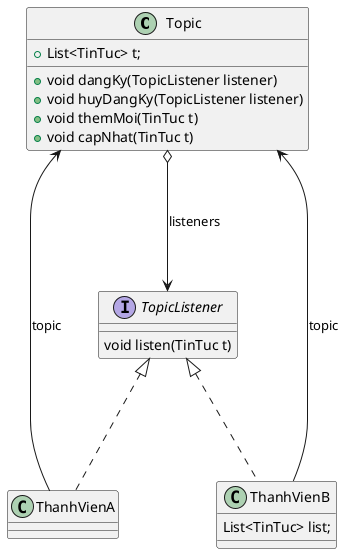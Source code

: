 @startuml
class Topic {
    + List<TinTuc> t;
    + void dangKy(TopicListener listener)
    + void huyDangKy(TopicListener listener)
    + void themMoi(TinTuc t)
    + void capNhat(TinTuc t)
}

interface TopicListener{
    void listen(TinTuc t)
}
class ThanhVienA
class ThanhVienB{
    List<TinTuc> list;
}

TopicListener <|... ThanhVienA
TopicListener <|... ThanhVienB
Topic o---> TopicListener: listeners
ThanhVienA ---> Topic: topic
ThanhVienB ---> Topic: topic

@enduml